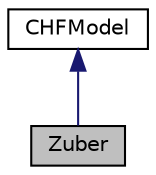 digraph "Zuber"
{
  bgcolor="transparent";
  edge [fontname="Helvetica",fontsize="10",labelfontname="Helvetica",labelfontsize="10"];
  node [fontname="Helvetica",fontsize="10",shape=record];
  Node1 [label="Zuber",height=0.2,width=0.4,color="black", fillcolor="grey75", style="filled" fontcolor="black"];
  Node2 -> Node1 [dir="back",color="midnightblue",fontsize="10",style="solid",fontname="Helvetica"];
  Node2 [label="CHFModel",height=0.2,width=0.4,color="black",URL="$classFoam_1_1wallBoilingModels_1_1CHFModel.html",tooltip="Base class for nucleation site density models. "];
}
